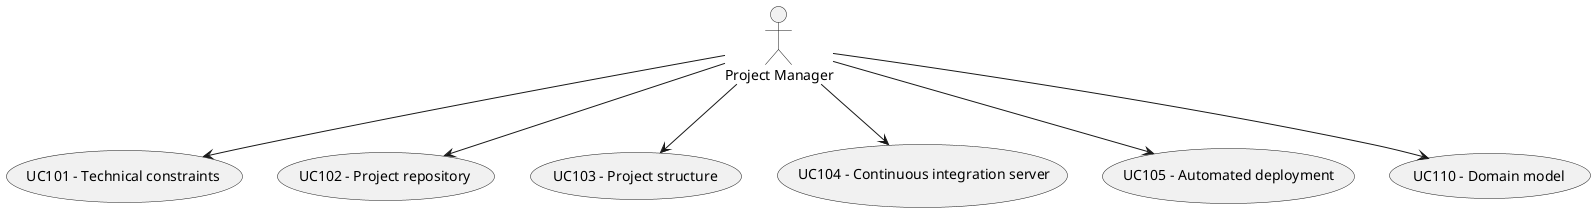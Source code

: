 @startuml

actor "Project Manager" as PM

usecase " UC101 - Technical constraints" as UC101
usecase " UC102 - Project repository" as UC102
usecase " UC103 - Project structure" as UC103
usecase " UC104 - Continuous integration server" as UC104
usecase " UC105 - Automated deployment" as UC105
usecase " UC110 - Domain model" as UC110

PM --> UC101
PM --> UC102
PM --> UC103
PM --> UC104
PM --> UC105
PM --> UC110

@enduml
